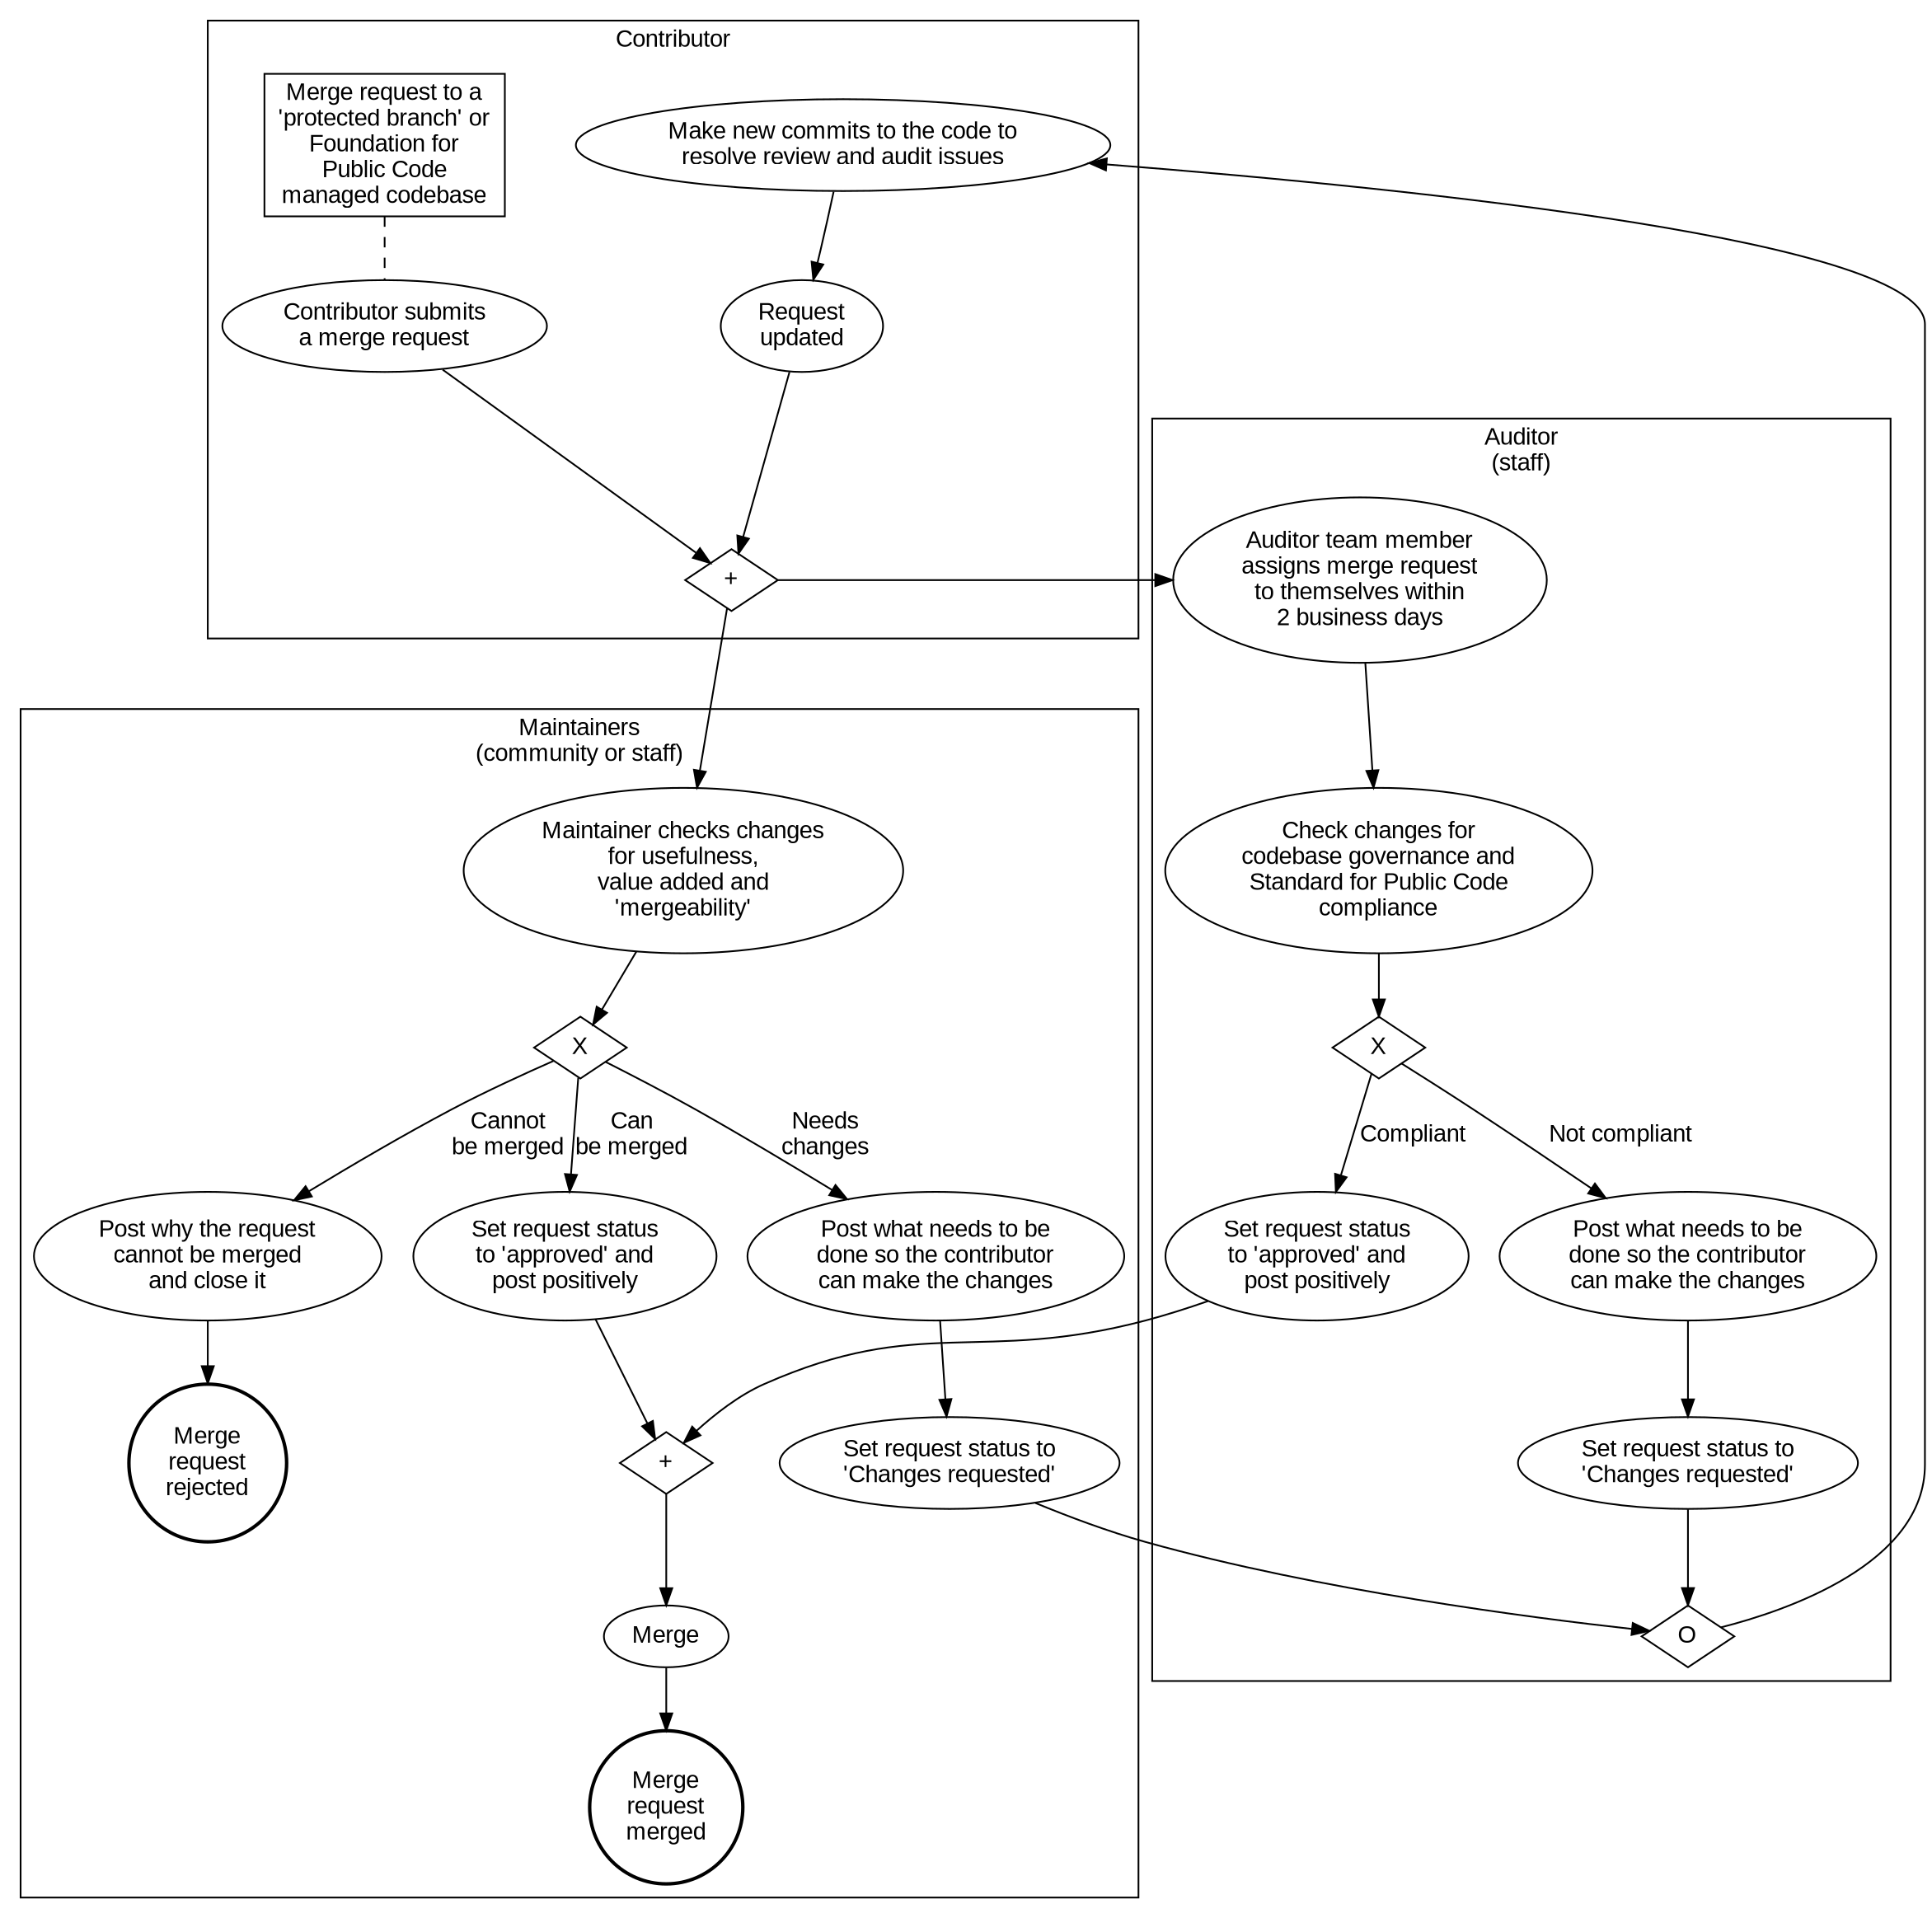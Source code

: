 /* audit-flow-dot */
/* SPDX-License-Identifier: CC0-1.0 */
/* SPDX-FileCopyrightText: 2022 The Foundation for Public Code <info@publiccode.net>, https://standard.publiccode.net/AUTHORS */

/* To generate the audit-flow.svg, run the following command: */
/* dot audit-flow.dot -Tsvg -o audit-flow.svg */

digraph {
	fontname = "Arial";

	contrib_context [
		fontname = "Arial"
		label = "Merge request to a\n'protected branch' or\nFoundation for\nPublic Code\nmanaged codebase"
	];
	contrib_submit [
		fontname = "Arial"
		label = "Contributor submits\na merge request"
	];
	contrib_fix [
		fontname = "Arial"
		label = "Make new commits to the code to\nresolve review and audit issues"
	];
	contrib_update [
		fontname = "Arial"
		label = "Request\nupdated"
	];

	audit_assign [
		fontname = "Arial"
		label = "Auditor team member\nassigns merge request\nto themselves within\n2 business days"
	];
	audit_check [
		fontname = "Arial"
		label = "Check changes for\ncodebase governance and\nStandard for Public Code\ncompliance"
	];
	audit_check_fail [
		fontname = "Arial"
		label = "Post what needs to be\ndone so the contributor\ncan make the changes"
	];
	maint_check_fail [
		fontname = "Arial"
		label = "Post what needs to be\ndone so the contributor\ncan make the changes"
	];
	audit_changes_requested [
		fontname = "Arial"
		label = "Set request status to\n'Changes requested'"
	];
	maint_changes_requested [
		fontname = "Arial"
		label = "Set request status to\n'Changes requested'"
	];
	audit_check_pass [
		fontname = "Arial"
		label = "Set request status\nto 'approved' and\npost positively"
	];
	maint_check_pass [
		fontname = "Arial"
		label = "Set request status\nto 'approved' and\npost positively"
	];
	maint_check [
		fontname = "Arial"
		label = "Maintainer checks changes\nfor usefulness,\nvalue added and\n'mergeability'"
	];
	maint_merge [
		fontname = "Arial"
		label = "Merge"
	];
	maint_check_reject [
		fontname = "Arial"
		label = "Post why the request\ncannot be merged\nand close it"
	];
	maint_request_rejected [
		fontname = "Arial"
		label = "Merge\nrequest\nrejected"
	];
	maint_request_merged [
		fontname = "Arial"
		label = "Merge\nrequest\nmerged"
	];


	subgraph cluster_contrib {
		fontname = "Arial";
		label = "Contributor";

		contrib_context [ shape = "rectangle" ];
		contrib_submit;
		subgraph cluster_contrib_update {
			label = "";
			style = "invis";
			contrib_fix;
			contrib_update;
			contrib_submit_join;
		}
	}

	subgraph cluster_audit {
		fontname = "Arial";
		label = "Auditor\n(staff)";

		audit_assign;
		audit_check;
		audit_check_branch;
		audit_check_pass;
		audit_check_fail;
		audit_changes_requested;
		audit_changes_req_join;
	}

	subgraph cluster_maint {
		fontname = "Arial";
		label = "Maintainers\n(community or staff)";

		maint_check;
		maint_check_branch;
		maint_check_pass;
		maint_pass_join;
		maint_merge;
		maint_request_merged [ shape = "circle" style = "bold" ];
		maint_check_fail;
		maint_changes_requested;
		maint_check_reject;
		maint_request_rejected [ shape = "circle" style = "bold" ];
	}

	contrib_submit_join [
		shape = "diamond"
		fontname = "Arial"
		label = "+"
	];
	audit_check_branch [
		shape = "diamond"
		fontname = "Arial"
		label = "X"
	];
	audit_changes_req_join [
		shape = "diamond"
		fontname = "Arial"
		label = "O"
	];
	maint_pass_join [
		shape = "diamond"
		fontname = "Arial"
		label = "+"
	];
	maint_check_branch [
		shape = "diamond"
		fontname = "Arial"
		label = "X"
	];

	/* graph connections (edges) */
	contrib_context -> contrib_submit [
		style = "dashed"
		arrowhead = "none"
	];
	contrib_submit -> contrib_submit_join;
	contrib_submit_join -> audit_assign;
	contrib_submit_join -> maint_check;
	contrib_fix -> contrib_update;
	contrib_update -> contrib_submit_join;

	audit_assign -> audit_check;
	audit_check -> audit_check_branch;
	audit_check_branch -> audit_check_pass [
		fontname = "Arial"
		label = "Compliant"
	];
	audit_check_branch -> audit_check_fail [
		fontname = "Arial"
		label = "Not compliant"
	];
	audit_check_pass -> maint_pass_join;
	audit_check_fail -> audit_changes_requested;
	audit_changes_requested -> audit_changes_req_join;
	audit_changes_req_join -> contrib_fix;

	maint_check -> maint_check_branch;
	maint_check_branch -> maint_check_pass [
		fontname = "Arial"
		label = "Can\nbe merged"
	];
	maint_check_branch -> maint_check_fail [
		fontname = "Arial"
		label = "Needs\nchanges"
	];
	maint_check_branch -> maint_check_reject [
		fontname = "Arial"
		label = "Cannot\nbe merged"
	];
	maint_check_pass -> maint_pass_join;
	maint_pass_join -> maint_merge;
	maint_merge -> maint_request_merged;
	maint_check_fail -> maint_changes_requested;
	maint_changes_requested -> audit_changes_req_join;
	maint_check_reject -> maint_request_rejected;

}
